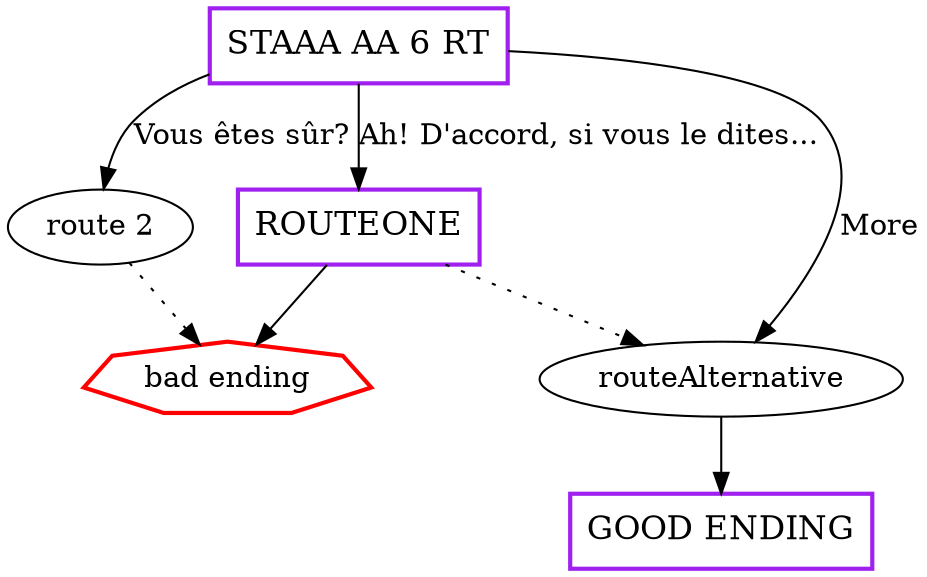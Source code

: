 digraph  {
	
	n2[color="red",label="bad ending",shape="septagon",style="bold"];
	n4[color="purple",fontsize="16",label="GOOD ENDING",shape="rectangle",style="bold"];
	n5[label="route 2"];
	n3[label="routeAlternative"];
	n1[color="purple",fontsize="16",label="ROUTEONE",shape="rectangle",style="bold"];
	n6[color="purple",fontsize="16",label="STAAA AA 6 RT",shape="rectangle",style="bold"];
	n5->n2[label="",style="dotted"];
	n3->n4[label=""];
	n1->n2[label=""];
	n1->n3[label="",style="dotted"];
	n6->n1[label="Ah! D'accord, si vous le dites..."];
	n6->n5[label="Vous êtes sûr?"];
	n6->n3[label="More"];
	
}
